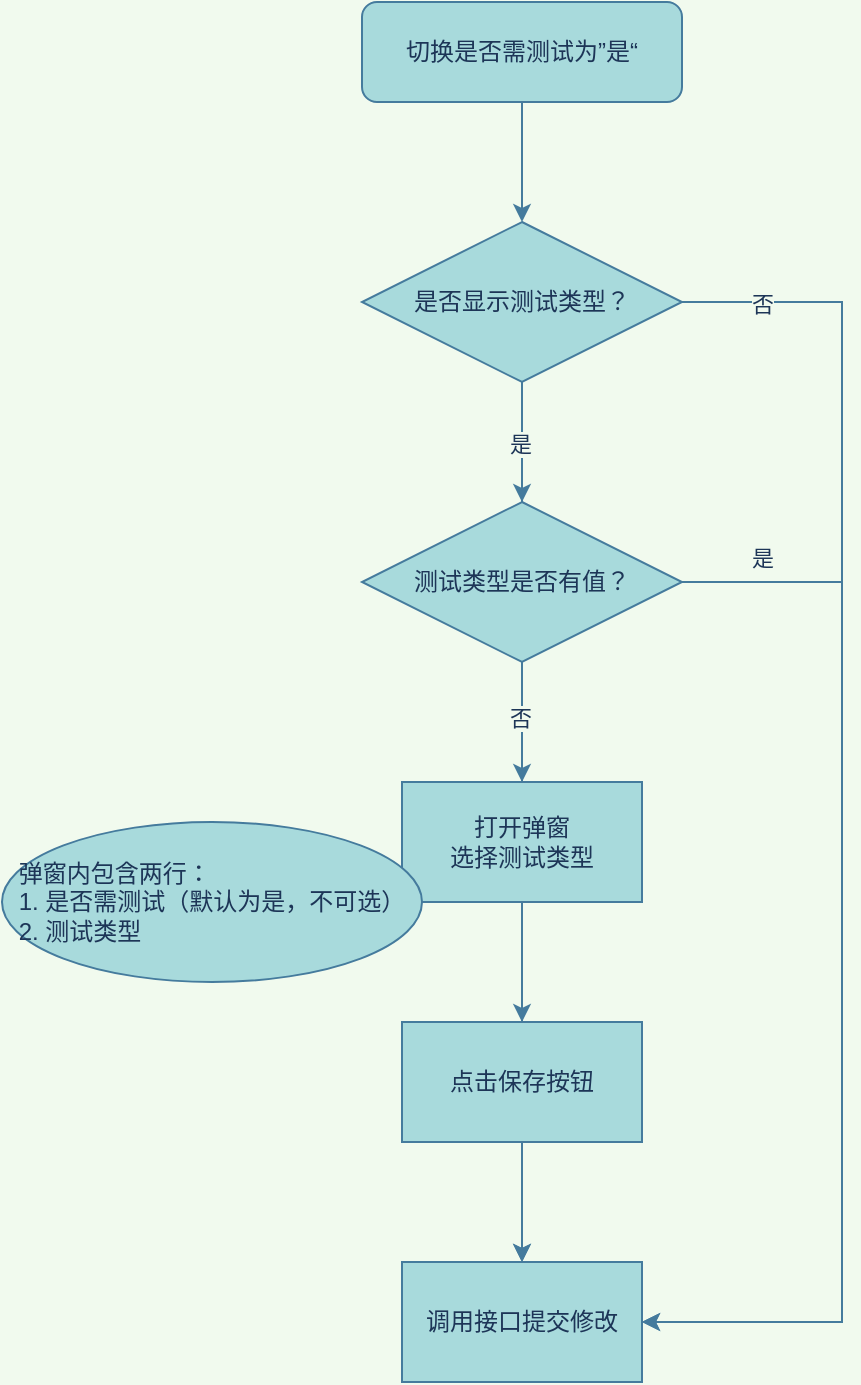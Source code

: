 <mxfile version="20.1.1" type="github">
  <diagram id="igDYwoRN_aJQ4tmGWE_O" name="Page-1">
    <mxGraphModel dx="1426" dy="801" grid="1" gridSize="10" guides="1" tooltips="1" connect="1" arrows="1" fold="1" page="1" pageScale="1" pageWidth="827" pageHeight="1169" background="#F1FAEE" math="0" shadow="0">
      <root>
        <mxCell id="0" />
        <mxCell id="1" parent="0" />
        <mxCell id="IQU_McNoChBknDCoL-2u-5" style="edgeStyle=orthogonalEdgeStyle;rounded=0;orthogonalLoop=1;jettySize=auto;html=1;exitX=0.5;exitY=1;exitDx=0;exitDy=0;labelBackgroundColor=#F1FAEE;strokeColor=#457B9D;fontColor=#1D3557;" parent="1" source="IQU_McNoChBknDCoL-2u-1" target="IQU_McNoChBknDCoL-2u-2" edge="1">
          <mxGeometry relative="1" as="geometry" />
        </mxCell>
        <mxCell id="IQU_McNoChBknDCoL-2u-1" value="切换是否需测试为”是“" style="rounded=1;whiteSpace=wrap;html=1;fillColor=#A8DADC;strokeColor=#457B9D;fontColor=#1D3557;" parent="1" vertex="1">
          <mxGeometry x="320" y="150" width="160" height="50" as="geometry" />
        </mxCell>
        <mxCell id="IQU_McNoChBknDCoL-2u-4" value="" style="edgeStyle=orthogonalEdgeStyle;rounded=0;orthogonalLoop=1;jettySize=auto;html=1;labelBackgroundColor=#F1FAEE;strokeColor=#457B9D;fontColor=#1D3557;" parent="1" source="IQU_McNoChBknDCoL-2u-2" target="IQU_McNoChBknDCoL-2u-3" edge="1">
          <mxGeometry relative="1" as="geometry" />
        </mxCell>
        <mxCell id="IQU_McNoChBknDCoL-2u-8" value="" style="edgeStyle=orthogonalEdgeStyle;rounded=0;orthogonalLoop=1;jettySize=auto;html=1;labelBackgroundColor=#F1FAEE;strokeColor=#457B9D;fontColor=#1D3557;" parent="1" source="IQU_McNoChBknDCoL-2u-2" target="IQU_McNoChBknDCoL-2u-7" edge="1">
          <mxGeometry relative="1" as="geometry" />
        </mxCell>
        <mxCell id="IQU_McNoChBknDCoL-2u-9" value="是" style="edgeLabel;html=1;align=center;verticalAlign=middle;resizable=0;points=[];labelBackgroundColor=#F1FAEE;fontColor=#1D3557;" parent="IQU_McNoChBknDCoL-2u-8" vertex="1" connectable="0">
          <mxGeometry x="0.025" y="-1" relative="1" as="geometry">
            <mxPoint as="offset" />
          </mxGeometry>
        </mxCell>
        <mxCell id="IQU_McNoChBknDCoL-2u-20" style="edgeStyle=orthogonalEdgeStyle;rounded=0;orthogonalLoop=1;jettySize=auto;html=1;entryX=1;entryY=0.5;entryDx=0;entryDy=0;exitX=1;exitY=0.5;exitDx=0;exitDy=0;labelBackgroundColor=#F1FAEE;strokeColor=#457B9D;fontColor=#1D3557;" parent="1" source="IQU_McNoChBknDCoL-2u-2" target="IQU_McNoChBknDCoL-2u-3" edge="1">
          <mxGeometry relative="1" as="geometry">
            <mxPoint x="640" y="710" as="targetPoint" />
            <Array as="points">
              <mxPoint x="560" y="300" />
              <mxPoint x="560" y="810" />
            </Array>
          </mxGeometry>
        </mxCell>
        <mxCell id="IQU_McNoChBknDCoL-2u-21" value="否" style="edgeLabel;html=1;align=center;verticalAlign=middle;resizable=0;points=[];labelBackgroundColor=#F1FAEE;fontColor=#1D3557;" parent="IQU_McNoChBknDCoL-2u-20" vertex="1" connectable="0">
          <mxGeometry x="-0.147" y="1" relative="1" as="geometry">
            <mxPoint x="-41" y="-214" as="offset" />
          </mxGeometry>
        </mxCell>
        <mxCell id="IQU_McNoChBknDCoL-2u-2" value="是否显示测试类型？" style="rhombus;whiteSpace=wrap;html=1;fillColor=#A8DADC;strokeColor=#457B9D;fontColor=#1D3557;" parent="1" vertex="1">
          <mxGeometry x="320" y="260" width="160" height="80" as="geometry" />
        </mxCell>
        <mxCell id="IQU_McNoChBknDCoL-2u-3" value="调用接口提交修改" style="whiteSpace=wrap;html=1;fillColor=#A8DADC;strokeColor=#457B9D;fontColor=#1D3557;" parent="1" vertex="1">
          <mxGeometry x="340" y="780" width="120" height="60" as="geometry" />
        </mxCell>
        <mxCell id="IQU_McNoChBknDCoL-2u-11" value="" style="edgeStyle=orthogonalEdgeStyle;rounded=0;orthogonalLoop=1;jettySize=auto;html=1;entryX=1;entryY=0.5;entryDx=0;entryDy=0;exitX=1;exitY=0.5;exitDx=0;exitDy=0;labelBackgroundColor=#F1FAEE;strokeColor=#457B9D;fontColor=#1D3557;" parent="1" source="IQU_McNoChBknDCoL-2u-7" target="IQU_McNoChBknDCoL-2u-3" edge="1">
          <mxGeometry relative="1" as="geometry">
            <mxPoint x="580" y="480" as="targetPoint" />
            <Array as="points">
              <mxPoint x="560" y="440" />
              <mxPoint x="560" y="810" />
            </Array>
          </mxGeometry>
        </mxCell>
        <mxCell id="IQU_McNoChBknDCoL-2u-12" value="是" style="edgeLabel;html=1;align=center;verticalAlign=middle;resizable=0;points=[];labelBackgroundColor=#F1FAEE;fontColor=#1D3557;" parent="IQU_McNoChBknDCoL-2u-11" vertex="1" connectable="0">
          <mxGeometry x="-0.648" y="-2" relative="1" as="geometry">
            <mxPoint x="-38" y="-29" as="offset" />
          </mxGeometry>
        </mxCell>
        <mxCell id="IQU_McNoChBknDCoL-2u-14" value="" style="edgeStyle=orthogonalEdgeStyle;rounded=0;orthogonalLoop=1;jettySize=auto;html=1;labelBackgroundColor=#F1FAEE;strokeColor=#457B9D;fontColor=#1D3557;" parent="1" source="IQU_McNoChBknDCoL-2u-7" target="IQU_McNoChBknDCoL-2u-13" edge="1">
          <mxGeometry relative="1" as="geometry" />
        </mxCell>
        <mxCell id="IQU_McNoChBknDCoL-2u-15" value="否" style="edgeLabel;html=1;align=center;verticalAlign=middle;resizable=0;points=[];labelBackgroundColor=#F1FAEE;fontColor=#1D3557;" parent="IQU_McNoChBknDCoL-2u-14" vertex="1" connectable="0">
          <mxGeometry x="-0.089" relative="1" as="geometry">
            <mxPoint x="-1" as="offset" />
          </mxGeometry>
        </mxCell>
        <mxCell id="IQU_McNoChBknDCoL-2u-7" value="测试类型是否有值？" style="rhombus;whiteSpace=wrap;html=1;fillColor=#A8DADC;strokeColor=#457B9D;fontColor=#1D3557;" parent="1" vertex="1">
          <mxGeometry x="320" y="400" width="160" height="80" as="geometry" />
        </mxCell>
        <mxCell id="IQU_McNoChBknDCoL-2u-17" value="" style="edgeStyle=orthogonalEdgeStyle;rounded=0;orthogonalLoop=1;jettySize=auto;html=1;labelBackgroundColor=#F1FAEE;strokeColor=#457B9D;fontColor=#1D3557;" parent="1" source="IQU_McNoChBknDCoL-2u-13" target="IQU_McNoChBknDCoL-2u-16" edge="1">
          <mxGeometry relative="1" as="geometry" />
        </mxCell>
        <mxCell id="IQU_McNoChBknDCoL-2u-13" value="打开弹窗&lt;br&gt;选择测试类型" style="whiteSpace=wrap;html=1;fillColor=#A8DADC;strokeColor=#457B9D;fontColor=#1D3557;" parent="1" vertex="1">
          <mxGeometry x="340" y="540" width="120" height="60" as="geometry" />
        </mxCell>
        <mxCell id="IQU_McNoChBknDCoL-2u-19" style="edgeStyle=orthogonalEdgeStyle;rounded=0;orthogonalLoop=1;jettySize=auto;html=1;entryX=0.5;entryY=0;entryDx=0;entryDy=0;labelBackgroundColor=#F1FAEE;strokeColor=#457B9D;fontColor=#1D3557;" parent="1" source="IQU_McNoChBknDCoL-2u-16" target="IQU_McNoChBknDCoL-2u-3" edge="1">
          <mxGeometry relative="1" as="geometry" />
        </mxCell>
        <mxCell id="IQU_McNoChBknDCoL-2u-16" value="点击保存按钮" style="whiteSpace=wrap;html=1;fillColor=#A8DADC;strokeColor=#457B9D;fontColor=#1D3557;" parent="1" vertex="1">
          <mxGeometry x="340" y="660" width="120" height="60" as="geometry" />
        </mxCell>
        <mxCell id="IQU_McNoChBknDCoL-2u-22" style="edgeStyle=orthogonalEdgeStyle;rounded=0;orthogonalLoop=1;jettySize=auto;html=1;exitX=0.5;exitY=1;exitDx=0;exitDy=0;labelBackgroundColor=#F1FAEE;strokeColor=#457B9D;fontColor=#1D3557;" parent="1" source="IQU_McNoChBknDCoL-2u-13" target="IQU_McNoChBknDCoL-2u-13" edge="1">
          <mxGeometry relative="1" as="geometry" />
        </mxCell>
        <mxCell id="IQU_McNoChBknDCoL-2u-23" value="&lt;div style=&quot;text-align: left;&quot;&gt;&lt;span style=&quot;background-color: initial;&quot;&gt;弹窗内包含两行：&lt;/span&gt;&lt;/div&gt;&lt;div style=&quot;text-align: left;&quot;&gt;&lt;span style=&quot;background-color: initial;&quot;&gt;1. 是否需测试（默认为是，不可选）&lt;/span&gt;&lt;/div&gt;&lt;div style=&quot;text-align: left;&quot;&gt;&lt;span style=&quot;background-color: initial;&quot;&gt;2. 测试类型&lt;/span&gt;&lt;/div&gt;" style="ellipse;whiteSpace=wrap;html=1;fillColor=#A8DADC;strokeColor=#457B9D;fontColor=#1D3557;" parent="1" vertex="1">
          <mxGeometry x="140" y="560" width="210" height="80" as="geometry" />
        </mxCell>
      </root>
    </mxGraphModel>
  </diagram>
</mxfile>
